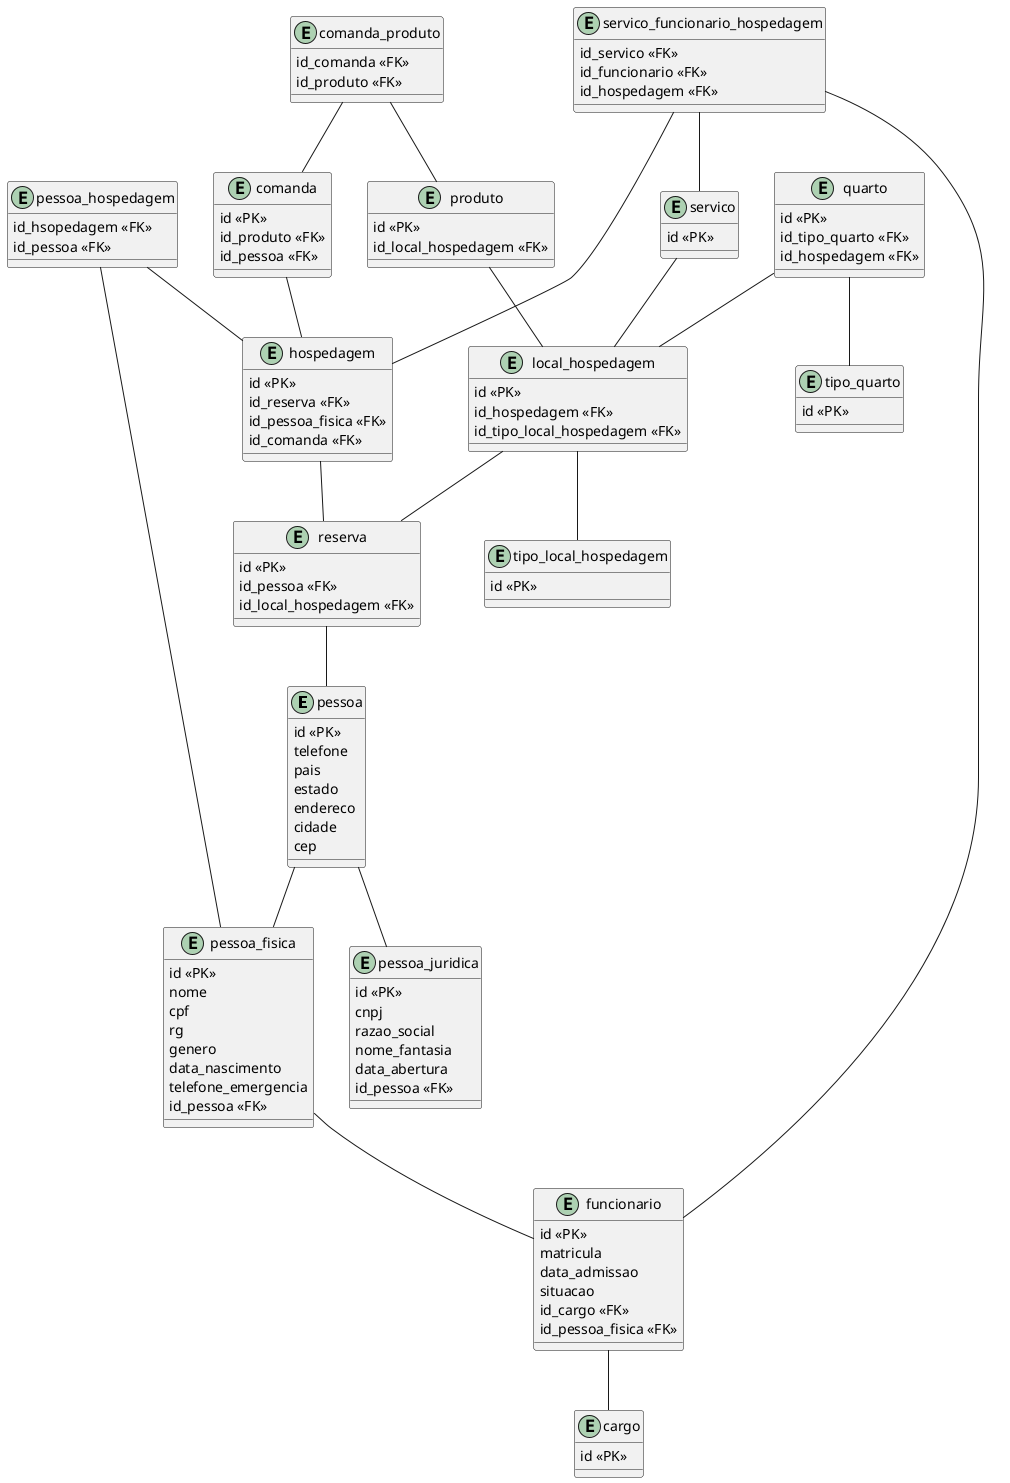 @startuml Hospedagem

entity pessoa{
    id <<PK>>
    telefone
    pais
    estado
    endereco
    cidade
    cep
}

entity pessoa_fisica{
    id <<PK>>
    nome
    cpf
    rg
    genero
    data_nascimento
    telefone_emergencia
    id_pessoa <<FK>>
}

entity pessoa_juridica{
    id <<PK>>
    cnpj
    razao_social
    nome_fantasia
    data_abertura
    id_pessoa <<FK>>
}

entity cargo{
    id <<PK>>
}

entity funcionario{
    id <<PK>>
    matricula
    data_admissao
    situacao
    id_cargo <<FK>>
    id_pessoa_fisica <<FK>>
}

entity reserva{
    id <<PK>>
    id_pessoa <<FK>>
    id_local_hospedagem <<FK>>
}

entity hospedagem{
    id <<PK>>
    id_reserva <<FK>>
    id_pessoa_fisica <<FK>>
    id_comanda <<FK>>
}

entity tipo_local_hospedagem{
    id <<PK>>
}

entity local_hospedagem{
    id <<PK>>
    id_hospedagem <<FK>>
    id_tipo_local_hospedagem <<FK>>
}

entity tipo_quarto{
    id <<PK>>
}

entity quarto{
    id <<PK>>
    id_tipo_quarto <<FK>>
    id_hospedagem <<FK>>
}

entity servico{
    id <<PK>>
}

entity servico_funcionario_hospedagem{
    id_servico <<FK>>
    id_funcionario <<FK>>
    id_hospedagem <<FK>>
}

entity produto{
    id <<PK>>
    id_local_hospedagem <<FK>>
}

entity comanda_produto{
    id_comanda <<FK>>
    id_produto <<FK>>
}

entity comanda{
    id <<PK>>
    id_produto <<FK>>
    id_pessoa <<FK>>
}
entity pessoa_hospedagem{
    id_hsopedagem <<FK>>
    id_pessoa <<FK>>
}


pessoa -- pessoa_fisica
pessoa -- pessoa_juridica

pessoa_fisica -- funcionario

funcionario -- cargo

reserva -- pessoa

hospedagem -- reserva

local_hospedagem -- tipo_local_hospedagem
local_hospedagem -- reserva

quarto -- tipo_quarto
quarto -- local_hospedagem

servico_funcionario_hospedagem -- servico
servico_funcionario_hospedagem -- funcionario
servico_funcionario_hospedagem -- hospedagem

servico -- local_hospedagem

produto -- local_hospedagem

comanda -- hospedagem

comanda_produto -- comanda
comanda_produto -- produto

pessoa_hospedagem -- hospedagem
pessoa_hospedagem -- pessoa_fisica

@enduml
